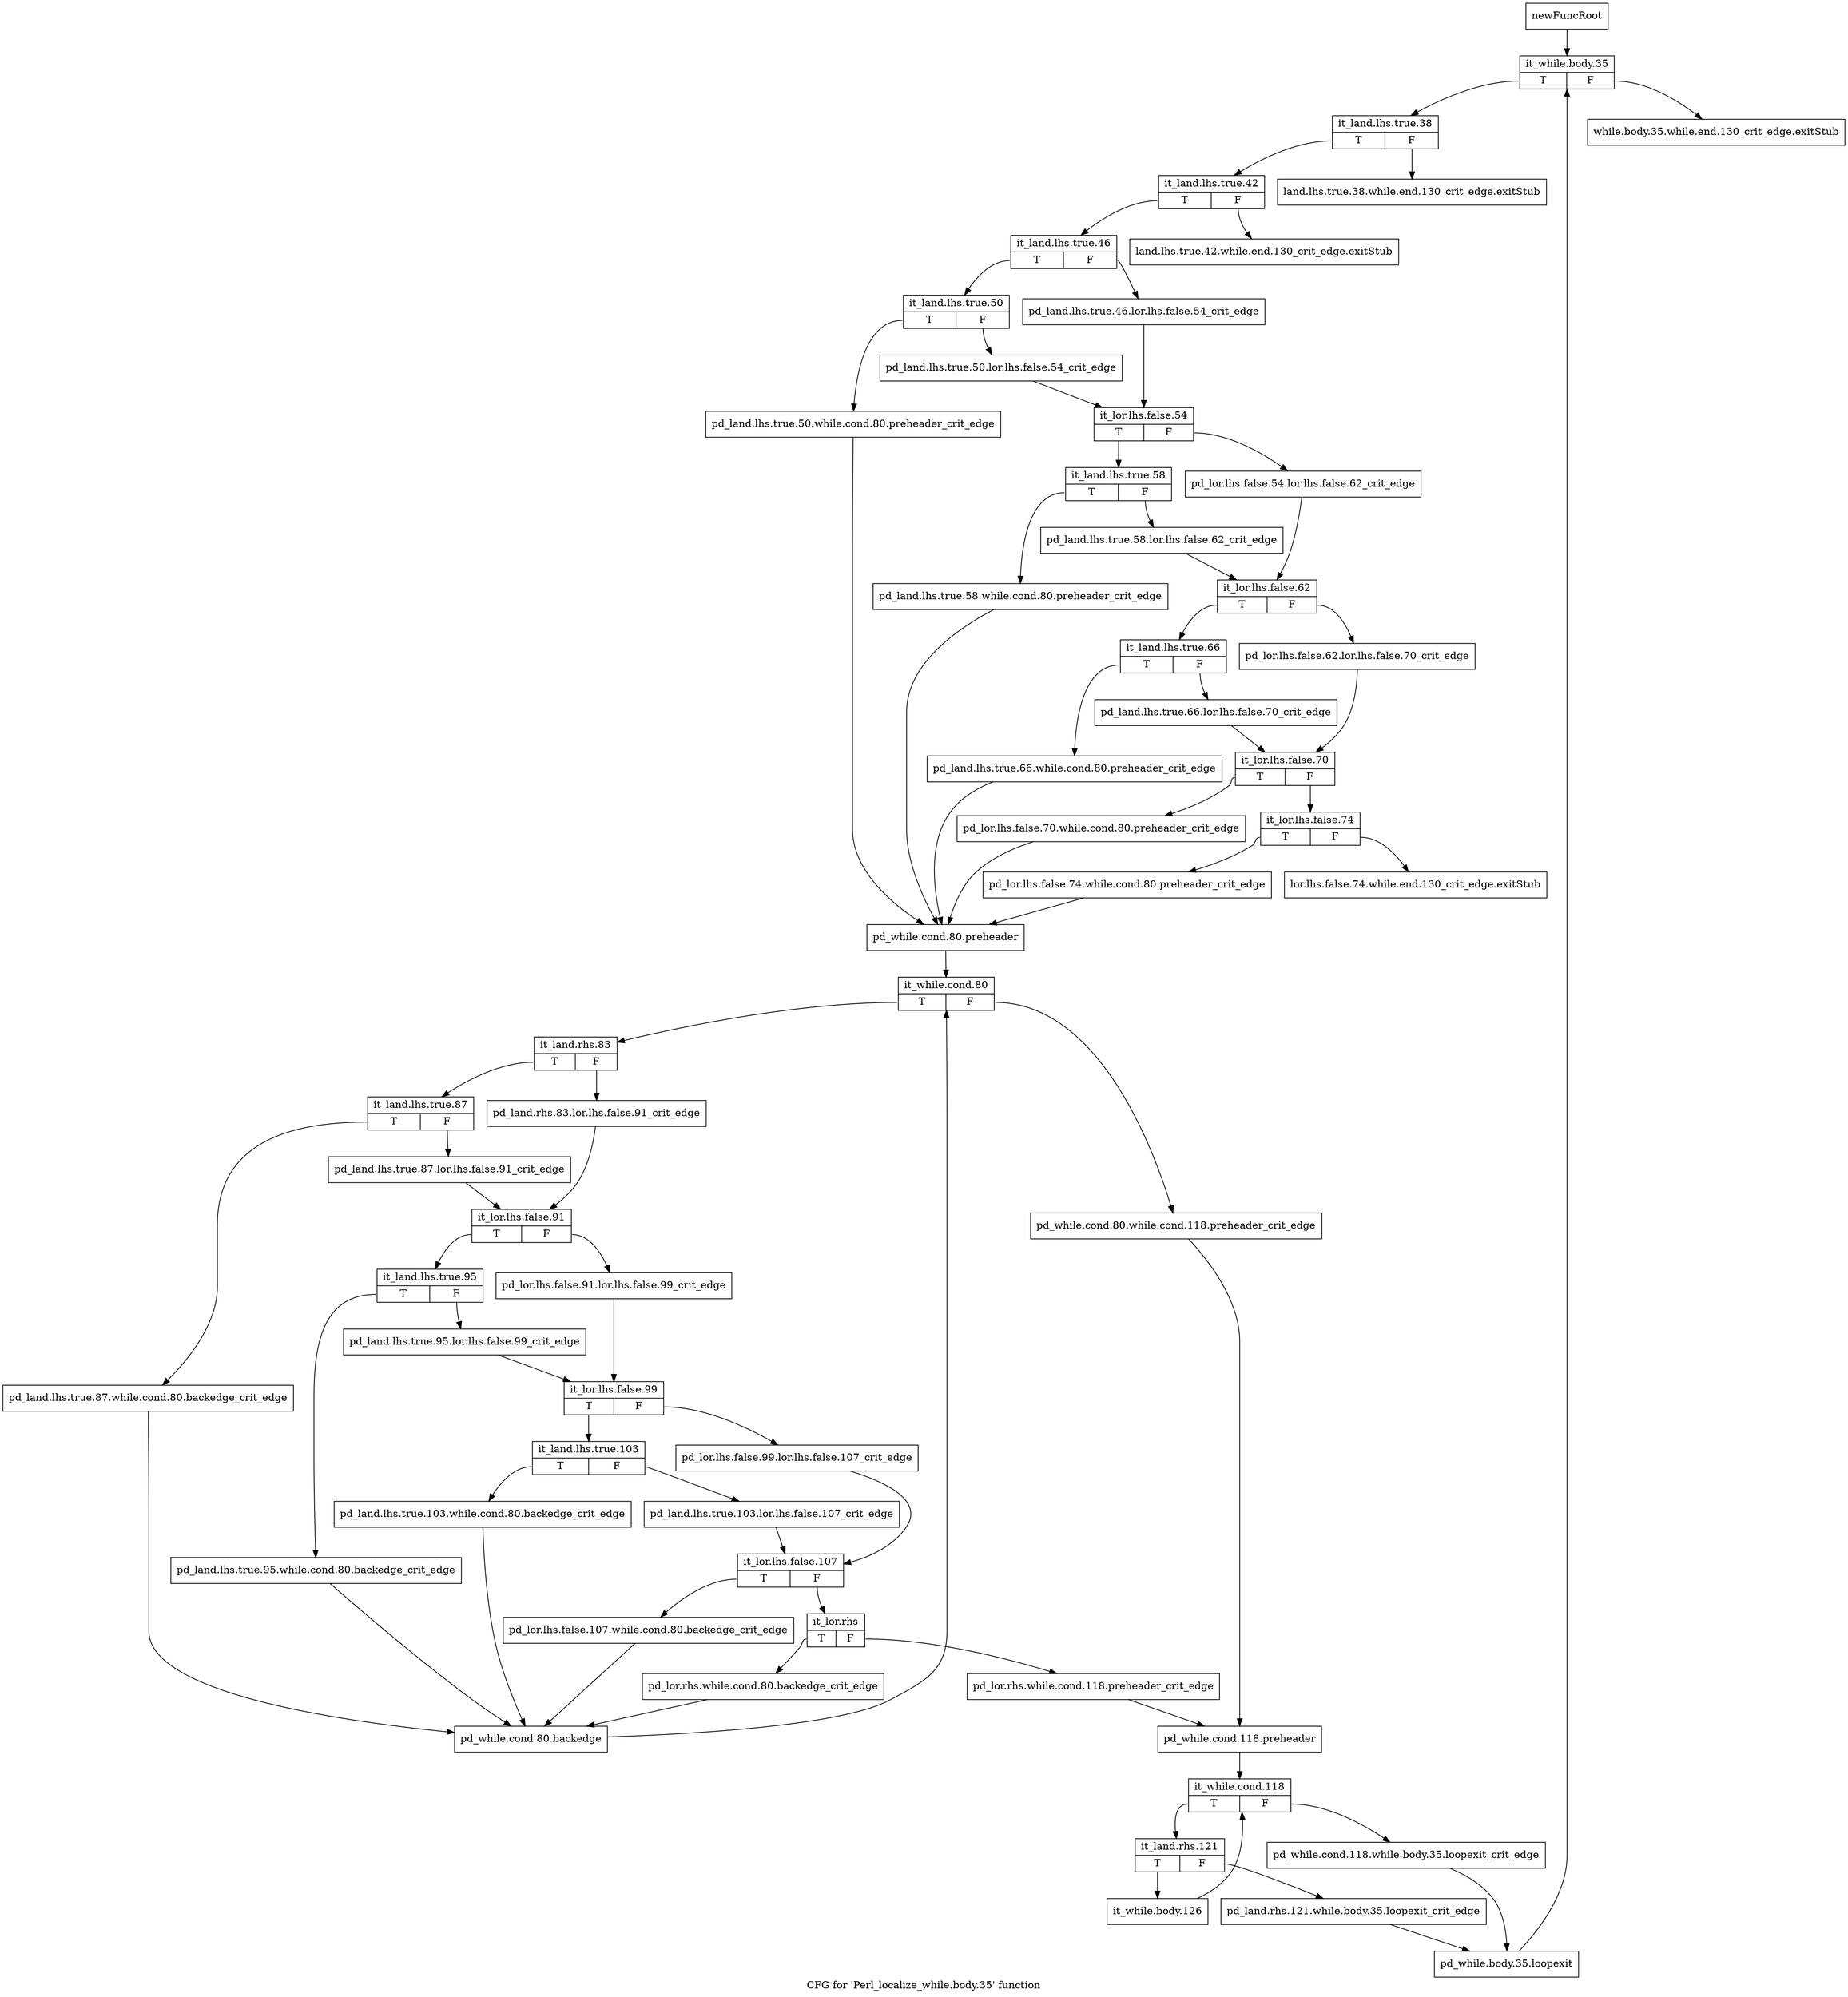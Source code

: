 digraph "CFG for 'Perl_localize_while.body.35' function" {
	label="CFG for 'Perl_localize_while.body.35' function";

	Node0x4c0dcc0 [shape=record,label="{newFuncRoot}"];
	Node0x4c0dcc0 -> Node0x4c07700;
	Node0x4c0dd10 [shape=record,label="{while.body.35.while.end.130_crit_edge.exitStub}"];
	Node0x4c0dd60 [shape=record,label="{land.lhs.true.38.while.end.130_crit_edge.exitStub}"];
	Node0x4c0ddb0 [shape=record,label="{land.lhs.true.42.while.end.130_crit_edge.exitStub}"];
	Node0x4c0de00 [shape=record,label="{lor.lhs.false.74.while.end.130_crit_edge.exitStub}"];
	Node0x4c07700 [shape=record,label="{it_while.body.35|{<s0>T|<s1>F}}"];
	Node0x4c07700:s0 -> Node0x4c0f030;
	Node0x4c07700:s1 -> Node0x4c0dd10;
	Node0x4c0f030 [shape=record,label="{it_land.lhs.true.38|{<s0>T|<s1>F}}"];
	Node0x4c0f030:s0 -> Node0x4c0f080;
	Node0x4c0f030:s1 -> Node0x4c0dd60;
	Node0x4c0f080 [shape=record,label="{it_land.lhs.true.42|{<s0>T|<s1>F}}"];
	Node0x4c0f080:s0 -> Node0x4c0f0d0;
	Node0x4c0f080:s1 -> Node0x4c0ddb0;
	Node0x4c0f0d0 [shape=record,label="{it_land.lhs.true.46|{<s0>T|<s1>F}}"];
	Node0x4c0f0d0:s0 -> Node0x4c0f170;
	Node0x4c0f0d0:s1 -> Node0x4c0f120;
	Node0x4c0f120 [shape=record,label="{pd_land.lhs.true.46.lor.lhs.false.54_crit_edge}"];
	Node0x4c0f120 -> Node0x4c0f210;
	Node0x4c0f170 [shape=record,label="{it_land.lhs.true.50|{<s0>T|<s1>F}}"];
	Node0x4c0f170:s0 -> Node0x4c0f670;
	Node0x4c0f170:s1 -> Node0x4c0f1c0;
	Node0x4c0f1c0 [shape=record,label="{pd_land.lhs.true.50.lor.lhs.false.54_crit_edge}"];
	Node0x4c0f1c0 -> Node0x4c0f210;
	Node0x4c0f210 [shape=record,label="{it_lor.lhs.false.54|{<s0>T|<s1>F}}"];
	Node0x4c0f210:s0 -> Node0x4c0f2b0;
	Node0x4c0f210:s1 -> Node0x4c0f260;
	Node0x4c0f260 [shape=record,label="{pd_lor.lhs.false.54.lor.lhs.false.62_crit_edge}"];
	Node0x4c0f260 -> Node0x4c0f350;
	Node0x4c0f2b0 [shape=record,label="{it_land.lhs.true.58|{<s0>T|<s1>F}}"];
	Node0x4c0f2b0:s0 -> Node0x4c0f620;
	Node0x4c0f2b0:s1 -> Node0x4c0f300;
	Node0x4c0f300 [shape=record,label="{pd_land.lhs.true.58.lor.lhs.false.62_crit_edge}"];
	Node0x4c0f300 -> Node0x4c0f350;
	Node0x4c0f350 [shape=record,label="{it_lor.lhs.false.62|{<s0>T|<s1>F}}"];
	Node0x4c0f350:s0 -> Node0x4c0f3f0;
	Node0x4c0f350:s1 -> Node0x4c0f3a0;
	Node0x4c0f3a0 [shape=record,label="{pd_lor.lhs.false.62.lor.lhs.false.70_crit_edge}"];
	Node0x4c0f3a0 -> Node0x4c0f490;
	Node0x4c0f3f0 [shape=record,label="{it_land.lhs.true.66|{<s0>T|<s1>F}}"];
	Node0x4c0f3f0:s0 -> Node0x4c0f5d0;
	Node0x4c0f3f0:s1 -> Node0x4c0f440;
	Node0x4c0f440 [shape=record,label="{pd_land.lhs.true.66.lor.lhs.false.70_crit_edge}"];
	Node0x4c0f440 -> Node0x4c0f490;
	Node0x4c0f490 [shape=record,label="{it_lor.lhs.false.70|{<s0>T|<s1>F}}"];
	Node0x4c0f490:s0 -> Node0x4c0f580;
	Node0x4c0f490:s1 -> Node0x4c0f4e0;
	Node0x4c0f4e0 [shape=record,label="{it_lor.lhs.false.74|{<s0>T|<s1>F}}"];
	Node0x4c0f4e0:s0 -> Node0x4c0f530;
	Node0x4c0f4e0:s1 -> Node0x4c0de00;
	Node0x4c0f530 [shape=record,label="{pd_lor.lhs.false.74.while.cond.80.preheader_crit_edge}"];
	Node0x4c0f530 -> Node0x4c0f6c0;
	Node0x4c0f580 [shape=record,label="{pd_lor.lhs.false.70.while.cond.80.preheader_crit_edge}"];
	Node0x4c0f580 -> Node0x4c0f6c0;
	Node0x4c0f5d0 [shape=record,label="{pd_land.lhs.true.66.while.cond.80.preheader_crit_edge}"];
	Node0x4c0f5d0 -> Node0x4c0f6c0;
	Node0x4c0f620 [shape=record,label="{pd_land.lhs.true.58.while.cond.80.preheader_crit_edge}"];
	Node0x4c0f620 -> Node0x4c0f6c0;
	Node0x4c0f670 [shape=record,label="{pd_land.lhs.true.50.while.cond.80.preheader_crit_edge}"];
	Node0x4c0f670 -> Node0x4c0f6c0;
	Node0x4c0f6c0 [shape=record,label="{pd_while.cond.80.preheader}"];
	Node0x4c0f6c0 -> Node0x4c0f710;
	Node0x4c0f710 [shape=record,label="{it_while.cond.80|{<s0>T|<s1>F}}"];
	Node0x4c0f710:s0 -> Node0x4c0f7b0;
	Node0x4c0f710:s1 -> Node0x4c0f760;
	Node0x4c0f760 [shape=record,label="{pd_while.cond.80.while.cond.118.preheader_crit_edge}"];
	Node0x4c0f760 -> Node0x4c0fc60;
	Node0x4c0f7b0 [shape=record,label="{it_land.rhs.83|{<s0>T|<s1>F}}"];
	Node0x4c0f7b0:s0 -> Node0x4c0f850;
	Node0x4c0f7b0:s1 -> Node0x4c0f800;
	Node0x4c0f800 [shape=record,label="{pd_land.rhs.83.lor.lhs.false.91_crit_edge}"];
	Node0x4c0f800 -> Node0x4c0f8f0;
	Node0x4c0f850 [shape=record,label="{it_land.lhs.true.87|{<s0>T|<s1>F}}"];
	Node0x4c0f850:s0 -> Node0x4c0ffd0;
	Node0x4c0f850:s1 -> Node0x4c0f8a0;
	Node0x4c0f8a0 [shape=record,label="{pd_land.lhs.true.87.lor.lhs.false.91_crit_edge}"];
	Node0x4c0f8a0 -> Node0x4c0f8f0;
	Node0x4c0f8f0 [shape=record,label="{it_lor.lhs.false.91|{<s0>T|<s1>F}}"];
	Node0x4c0f8f0:s0 -> Node0x4c0f990;
	Node0x4c0f8f0:s1 -> Node0x4c0f940;
	Node0x4c0f940 [shape=record,label="{pd_lor.lhs.false.91.lor.lhs.false.99_crit_edge}"];
	Node0x4c0f940 -> Node0x4c0fa30;
	Node0x4c0f990 [shape=record,label="{it_land.lhs.true.95|{<s0>T|<s1>F}}"];
	Node0x4c0f990:s0 -> Node0x4c0ff80;
	Node0x4c0f990:s1 -> Node0x4c0f9e0;
	Node0x4c0f9e0 [shape=record,label="{pd_land.lhs.true.95.lor.lhs.false.99_crit_edge}"];
	Node0x4c0f9e0 -> Node0x4c0fa30;
	Node0x4c0fa30 [shape=record,label="{it_lor.lhs.false.99|{<s0>T|<s1>F}}"];
	Node0x4c0fa30:s0 -> Node0x4c0fad0;
	Node0x4c0fa30:s1 -> Node0x4c0fa80;
	Node0x4c0fa80 [shape=record,label="{pd_lor.lhs.false.99.lor.lhs.false.107_crit_edge}"];
	Node0x4c0fa80 -> Node0x4c0fb70;
	Node0x4c0fad0 [shape=record,label="{it_land.lhs.true.103|{<s0>T|<s1>F}}"];
	Node0x4c0fad0:s0 -> Node0x4c0ff30;
	Node0x4c0fad0:s1 -> Node0x4c0fb20;
	Node0x4c0fb20 [shape=record,label="{pd_land.lhs.true.103.lor.lhs.false.107_crit_edge}"];
	Node0x4c0fb20 -> Node0x4c0fb70;
	Node0x4c0fb70 [shape=record,label="{it_lor.lhs.false.107|{<s0>T|<s1>F}}"];
	Node0x4c0fb70:s0 -> Node0x4c0fee0;
	Node0x4c0fb70:s1 -> Node0x4c0fbc0;
	Node0x4c0fbc0 [shape=record,label="{it_lor.rhs|{<s0>T|<s1>F}}"];
	Node0x4c0fbc0:s0 -> Node0x4c0fe90;
	Node0x4c0fbc0:s1 -> Node0x4c0fc10;
	Node0x4c0fc10 [shape=record,label="{pd_lor.rhs.while.cond.118.preheader_crit_edge}"];
	Node0x4c0fc10 -> Node0x4c0fc60;
	Node0x4c0fc60 [shape=record,label="{pd_while.cond.118.preheader}"];
	Node0x4c0fc60 -> Node0x4c0fcb0;
	Node0x4c0fcb0 [shape=record,label="{it_while.cond.118|{<s0>T|<s1>F}}"];
	Node0x4c0fcb0:s0 -> Node0x4c0fd50;
	Node0x4c0fcb0:s1 -> Node0x4c0fd00;
	Node0x4c0fd00 [shape=record,label="{pd_while.cond.118.while.body.35.loopexit_crit_edge}"];
	Node0x4c0fd00 -> Node0x4c0fdf0;
	Node0x4c0fd50 [shape=record,label="{it_land.rhs.121|{<s0>T|<s1>F}}"];
	Node0x4c0fd50:s0 -> Node0x4c0fe40;
	Node0x4c0fd50:s1 -> Node0x4c0fda0;
	Node0x4c0fda0 [shape=record,label="{pd_land.rhs.121.while.body.35.loopexit_crit_edge}"];
	Node0x4c0fda0 -> Node0x4c0fdf0;
	Node0x4c0fdf0 [shape=record,label="{pd_while.body.35.loopexit}"];
	Node0x4c0fdf0 -> Node0x4c07700;
	Node0x4c0fe40 [shape=record,label="{it_while.body.126}"];
	Node0x4c0fe40 -> Node0x4c0fcb0;
	Node0x4c0fe90 [shape=record,label="{pd_lor.rhs.while.cond.80.backedge_crit_edge}"];
	Node0x4c0fe90 -> Node0x4c10020;
	Node0x4c0fee0 [shape=record,label="{pd_lor.lhs.false.107.while.cond.80.backedge_crit_edge}"];
	Node0x4c0fee0 -> Node0x4c10020;
	Node0x4c0ff30 [shape=record,label="{pd_land.lhs.true.103.while.cond.80.backedge_crit_edge}"];
	Node0x4c0ff30 -> Node0x4c10020;
	Node0x4c0ff80 [shape=record,label="{pd_land.lhs.true.95.while.cond.80.backedge_crit_edge}"];
	Node0x4c0ff80 -> Node0x4c10020;
	Node0x4c0ffd0 [shape=record,label="{pd_land.lhs.true.87.while.cond.80.backedge_crit_edge}"];
	Node0x4c0ffd0 -> Node0x4c10020;
	Node0x4c10020 [shape=record,label="{pd_while.cond.80.backedge}"];
	Node0x4c10020 -> Node0x4c0f710;
}
